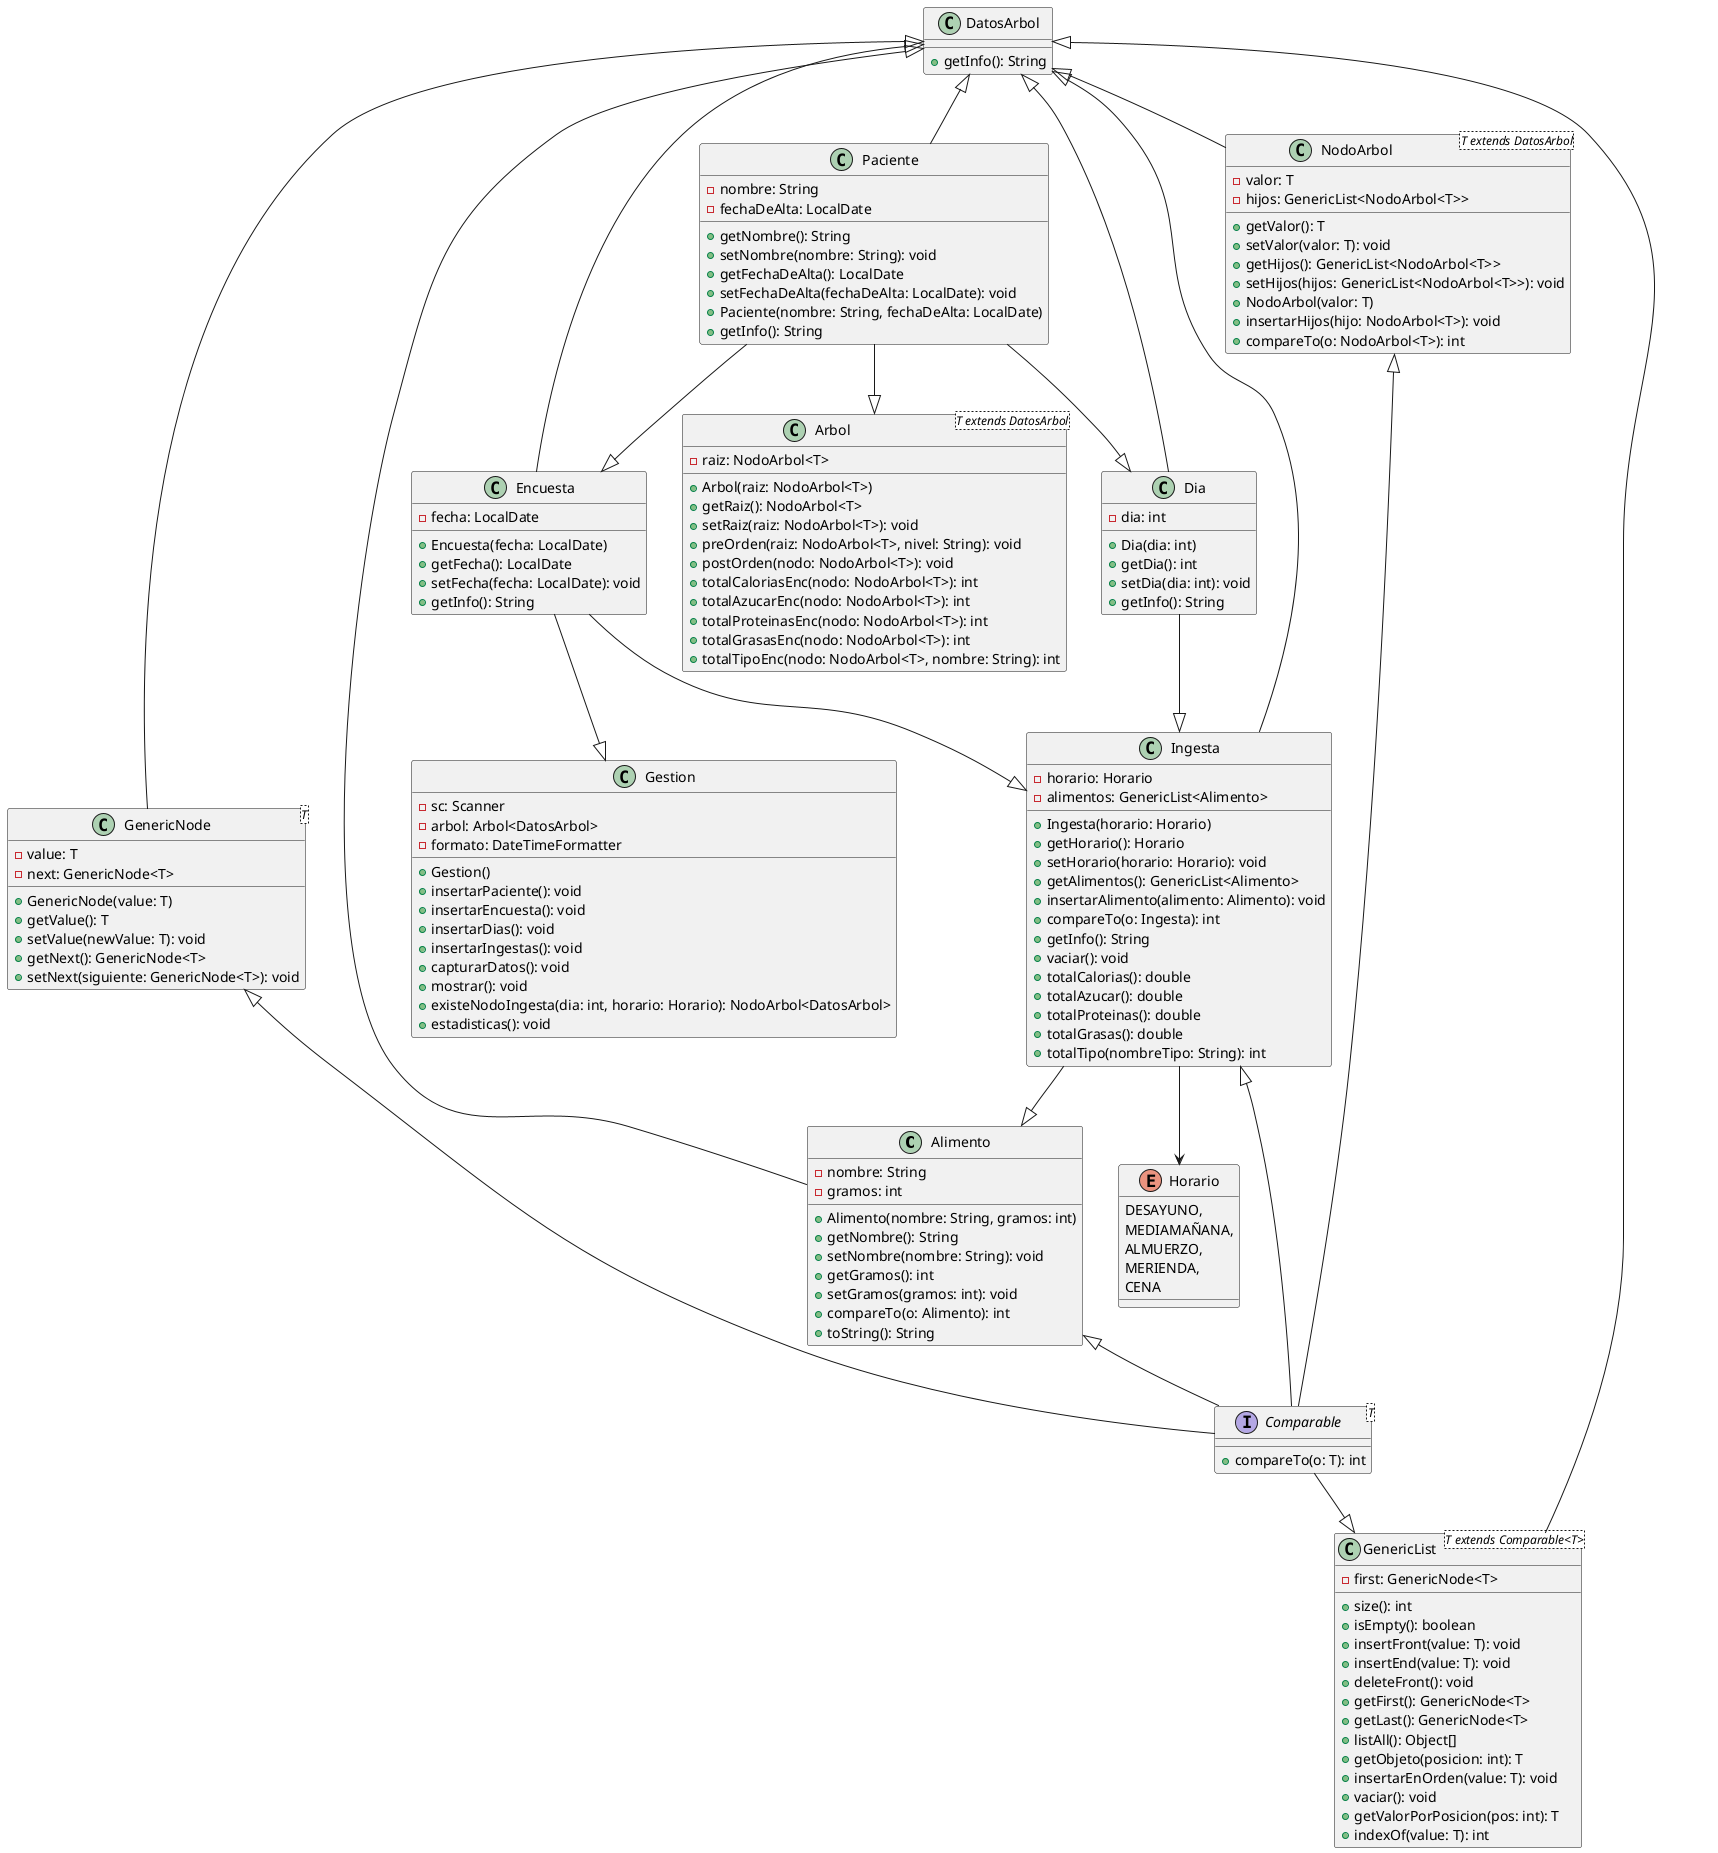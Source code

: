 @startuml diagrama
class Alimento {
    - nombre: String
    - gramos: int
    + Alimento(nombre: String, gramos: int)
    + getNombre(): String
    + setNombre(nombre: String): void
    + getGramos(): int
    + setGramos(gramos: int): void
    + compareTo(o: Alimento): int
    + toString(): String
}

class DatosArbol {
    + getInfo(): String
}

interface Comparable<T> {
    + compareTo(o: T): int
}

class Arbol<T extends DatosArbol> {
    - raiz: NodoArbol<T>
    + Arbol(raiz: NodoArbol<T>)
    + getRaiz(): NodoArbol<T>
    + setRaiz(raiz: NodoArbol<T>): void
    + preOrden(raiz: NodoArbol<T>, nivel: String): void
    + postOrden(nodo: NodoArbol<T>): void
    + totalCaloriasEnc(nodo: NodoArbol<T>): int
    + totalAzucarEnc(nodo: NodoArbol<T>): int
    + totalProteinasEnc(nodo: NodoArbol<T>): int
    + totalGrasasEnc(nodo: NodoArbol<T>): int
    + totalTipoEnc(nodo: NodoArbol<T>, nombre: String): int
}

class Dia {
    - dia: int
    + Dia(dia: int)
    + getDia(): int
    + setDia(dia: int): void
    + getInfo(): String
}

class Encuesta {
    - fecha: LocalDate
    + Encuesta(fecha: LocalDate)
    + getFecha(): LocalDate
    + setFecha(fecha: LocalDate): void
    + getInfo(): String
}

class GenericList<T extends Comparable<T>> {
    - first: GenericNode<T>
    + size(): int
    + isEmpty(): boolean
    + insertFront(value: T): void
    + insertEnd(value: T): void
    + deleteFront(): void
    + getFirst(): GenericNode<T>
    + getLast(): GenericNode<T>
    + listAll(): Object[]
    + getObjeto(posicion: int): T
    + insertarEnOrden(value: T): void
    + vaciar(): void
    + getValorPorPosicion(pos: int): T
    + indexOf(value: T): int
}

class GenericNode<T> {
    - value: T
    - next: GenericNode<T>
    + GenericNode(value: T)
    + getValue(): T
    + setValue(newValue: T): void
    + getNext(): GenericNode<T>
    + setNext(siguiente: GenericNode<T>): void
}

class Gestion {
    - sc: Scanner
    - arbol: Arbol<DatosArbol>
    - formato: DateTimeFormatter
    + Gestion()
    + insertarPaciente(): void
    + insertarEncuesta(): void
    + insertarDias(): void
    + insertarIngestas(): void
    + capturarDatos(): void
    + mostrar(): void
    + existeNodoIngesta(dia: int, horario: Horario): NodoArbol<DatosArbol>
    + estadisticas(): void
}

enum Horario {
    DESAYUNO,
    MEDIAMAÑANA,
    ALMUERZO,
    MERIENDA,
    CENA
}

class Ingesta {
    - horario: Horario
    - alimentos: GenericList<Alimento>
    + Ingesta(horario: Horario)
    + getHorario(): Horario
    + setHorario(horario: Horario): void
    + getAlimentos(): GenericList<Alimento>
    + insertarAlimento(alimento: Alimento): void
    + compareTo(o: Ingesta): int
    + getInfo(): String
    + vaciar(): void
    + totalCalorias(): double
    + totalAzucar(): double
    + totalProteinas(): double
    + totalGrasas(): double
    + totalTipo(nombreTipo: String): int
}

class NodoArbol<T extends DatosArbol> {
    - valor: T
    - hijos: GenericList<NodoArbol<T>>
    + getValor(): T
    + setValor(valor: T): void
    + getHijos(): GenericList<NodoArbol<T>>
    + setHijos(hijos: GenericList<NodoArbol<T>>): void
    + NodoArbol(valor: T)
    + insertarHijos(hijo: NodoArbol<T>): void
    + compareTo(o: NodoArbol<T>): int
}

class Paciente {
    - nombre: String
    - fechaDeAlta: LocalDate
    + getNombre(): String
    + setNombre(nombre: String): void
    + getFechaDeAlta(): LocalDate
    + setFechaDeAlta(fechaDeAlta: LocalDate): void
    + Paciente(nombre: String, fechaDeAlta: LocalDate)
    + getInfo(): String
}

Paciente --|> Dia
Paciente --|> Encuesta
Paciente --|> Arbol
Encuesta --|> Ingesta
Dia --|> Ingesta
Encuesta --|> Gestion
Ingesta --|> Alimento
Comparable --|> GenericList
DatosArbol <|-- Alimento
DatosArbol <|-- Encuesta
DatosArbol <|-- Dia
DatosArbol <|-- Ingesta
DatosArbol <|-- Paciente
DatosArbol <|-- NodoArbol
DatosArbol <|-- GenericNode
DatosArbol <|-- GenericList
Alimento <|-- Comparable
Ingesta <|-- Comparable
NodoArbol <|-- Comparable
GenericNode <|-- Comparable
Ingesta --> Horario


@enduml